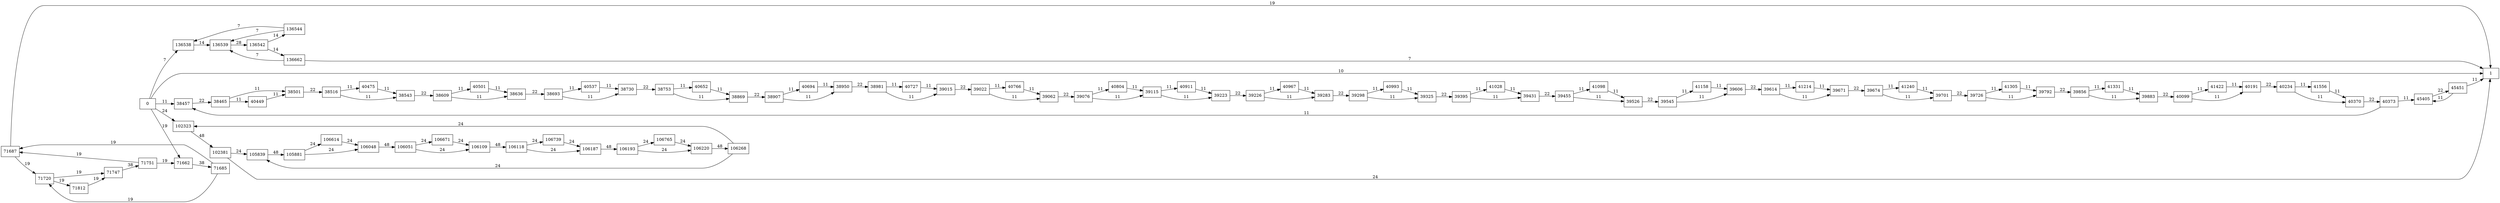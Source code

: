 digraph {
	graph [rankdir=LR]
	node [shape=rectangle]
	38457 -> 38465 [label=22]
	38465 -> 38501 [label=11]
	38465 -> 40449 [label=11]
	38501 -> 38516 [label=22]
	38516 -> 38543 [label=11]
	38516 -> 40475 [label=11]
	38543 -> 38609 [label=22]
	38609 -> 38636 [label=11]
	38609 -> 40501 [label=11]
	38636 -> 38693 [label=22]
	38693 -> 38730 [label=11]
	38693 -> 40537 [label=11]
	38730 -> 38753 [label=22]
	38753 -> 38869 [label=11]
	38753 -> 40652 [label=11]
	38869 -> 38907 [label=22]
	38907 -> 38950 [label=11]
	38907 -> 40694 [label=11]
	38950 -> 38981 [label=22]
	38981 -> 39015 [label=11]
	38981 -> 40727 [label=11]
	39015 -> 39022 [label=22]
	39022 -> 39062 [label=11]
	39022 -> 40766 [label=11]
	39062 -> 39076 [label=22]
	39076 -> 39115 [label=11]
	39076 -> 40804 [label=11]
	39115 -> 39223 [label=11]
	39115 -> 40911 [label=11]
	39223 -> 39226 [label=22]
	39226 -> 39283 [label=11]
	39226 -> 40967 [label=11]
	39283 -> 39298 [label=22]
	39298 -> 39325 [label=11]
	39298 -> 40993 [label=11]
	39325 -> 39395 [label=22]
	39395 -> 39431 [label=11]
	39395 -> 41028 [label=11]
	39431 -> 39455 [label=22]
	39455 -> 39526 [label=11]
	39455 -> 41098 [label=11]
	39526 -> 39545 [label=22]
	39545 -> 39606 [label=11]
	39545 -> 41158 [label=11]
	39606 -> 39614 [label=22]
	39614 -> 39671 [label=11]
	39614 -> 41214 [label=11]
	39671 -> 39674 [label=22]
	39674 -> 39701 [label=11]
	39674 -> 41240 [label=11]
	39701 -> 39726 [label=22]
	39726 -> 39792 [label=11]
	39726 -> 41305 [label=11]
	39792 -> 39856 [label=22]
	39856 -> 39883 [label=11]
	39856 -> 41331 [label=11]
	39883 -> 40099 [label=22]
	40099 -> 40191 [label=11]
	40099 -> 41422 [label=11]
	40191 -> 40234 [label=22]
	40234 -> 40370 [label=11]
	40234 -> 41556 [label=11]
	40370 -> 40373 [label=22]
	40373 -> 38457 [label=11]
	40373 -> 45405 [label=11]
	40449 -> 38501 [label=11]
	40475 -> 38543 [label=11]
	40501 -> 38636 [label=11]
	40537 -> 38730 [label=11]
	40652 -> 38869 [label=11]
	40694 -> 38950 [label=11]
	40727 -> 39015 [label=11]
	40766 -> 39062 [label=11]
	40804 -> 39115 [label=11]
	40911 -> 39223 [label=11]
	40967 -> 39283 [label=11]
	40993 -> 39325 [label=11]
	41028 -> 39431 [label=11]
	41098 -> 39526 [label=11]
	41158 -> 39606 [label=11]
	41214 -> 39671 [label=11]
	41240 -> 39701 [label=11]
	41305 -> 39792 [label=11]
	41331 -> 39883 [label=11]
	41422 -> 40191 [label=11]
	41556 -> 40370 [label=11]
	45405 -> 45451 [label=22]
	45451 -> 45405 [label=11]
	45451 -> 1 [label=11]
	71662 -> 71685 [label=38]
	71685 -> 71687 [label=19]
	71685 -> 71720 [label=19]
	71687 -> 71720 [label=19]
	71687 -> 1 [label=19]
	71720 -> 71747 [label=19]
	71720 -> 71812 [label=19]
	71747 -> 71751 [label=38]
	71751 -> 71662 [label=19]
	71751 -> 71687 [label=19]
	71812 -> 71747 [label=19]
	102323 -> 102381 [label=48]
	102381 -> 105839 [label=24]
	102381 -> 1 [label=24]
	105839 -> 105881 [label=48]
	105881 -> 106048 [label=24]
	105881 -> 106614 [label=24]
	106048 -> 106051 [label=48]
	106051 -> 106109 [label=24]
	106051 -> 106671 [label=24]
	106109 -> 106118 [label=48]
	106118 -> 106187 [label=24]
	106118 -> 106739 [label=24]
	106187 -> 106193 [label=48]
	106193 -> 106220 [label=24]
	106193 -> 106765 [label=24]
	106220 -> 106268 [label=48]
	106268 -> 105839 [label=24]
	106268 -> 102323 [label=24]
	106614 -> 106048 [label=24]
	106671 -> 106109 [label=24]
	106739 -> 106187 [label=24]
	106765 -> 106220 [label=24]
	136538 -> 136539 [label=14]
	136539 -> 136542 [label=28]
	136542 -> 136544 [label=14]
	136542 -> 136662 [label=14]
	136544 -> 136539 [label=7]
	136544 -> 136538 [label=7]
	136662 -> 136539 [label=7]
	136662 -> 1 [label=7]
	0 -> 1 [label=10]
	0 -> 38457 [label=11]
	0 -> 71662 [label=19]
	0 -> 102323 [label=24]
	0 -> 136538 [label=7]
}
